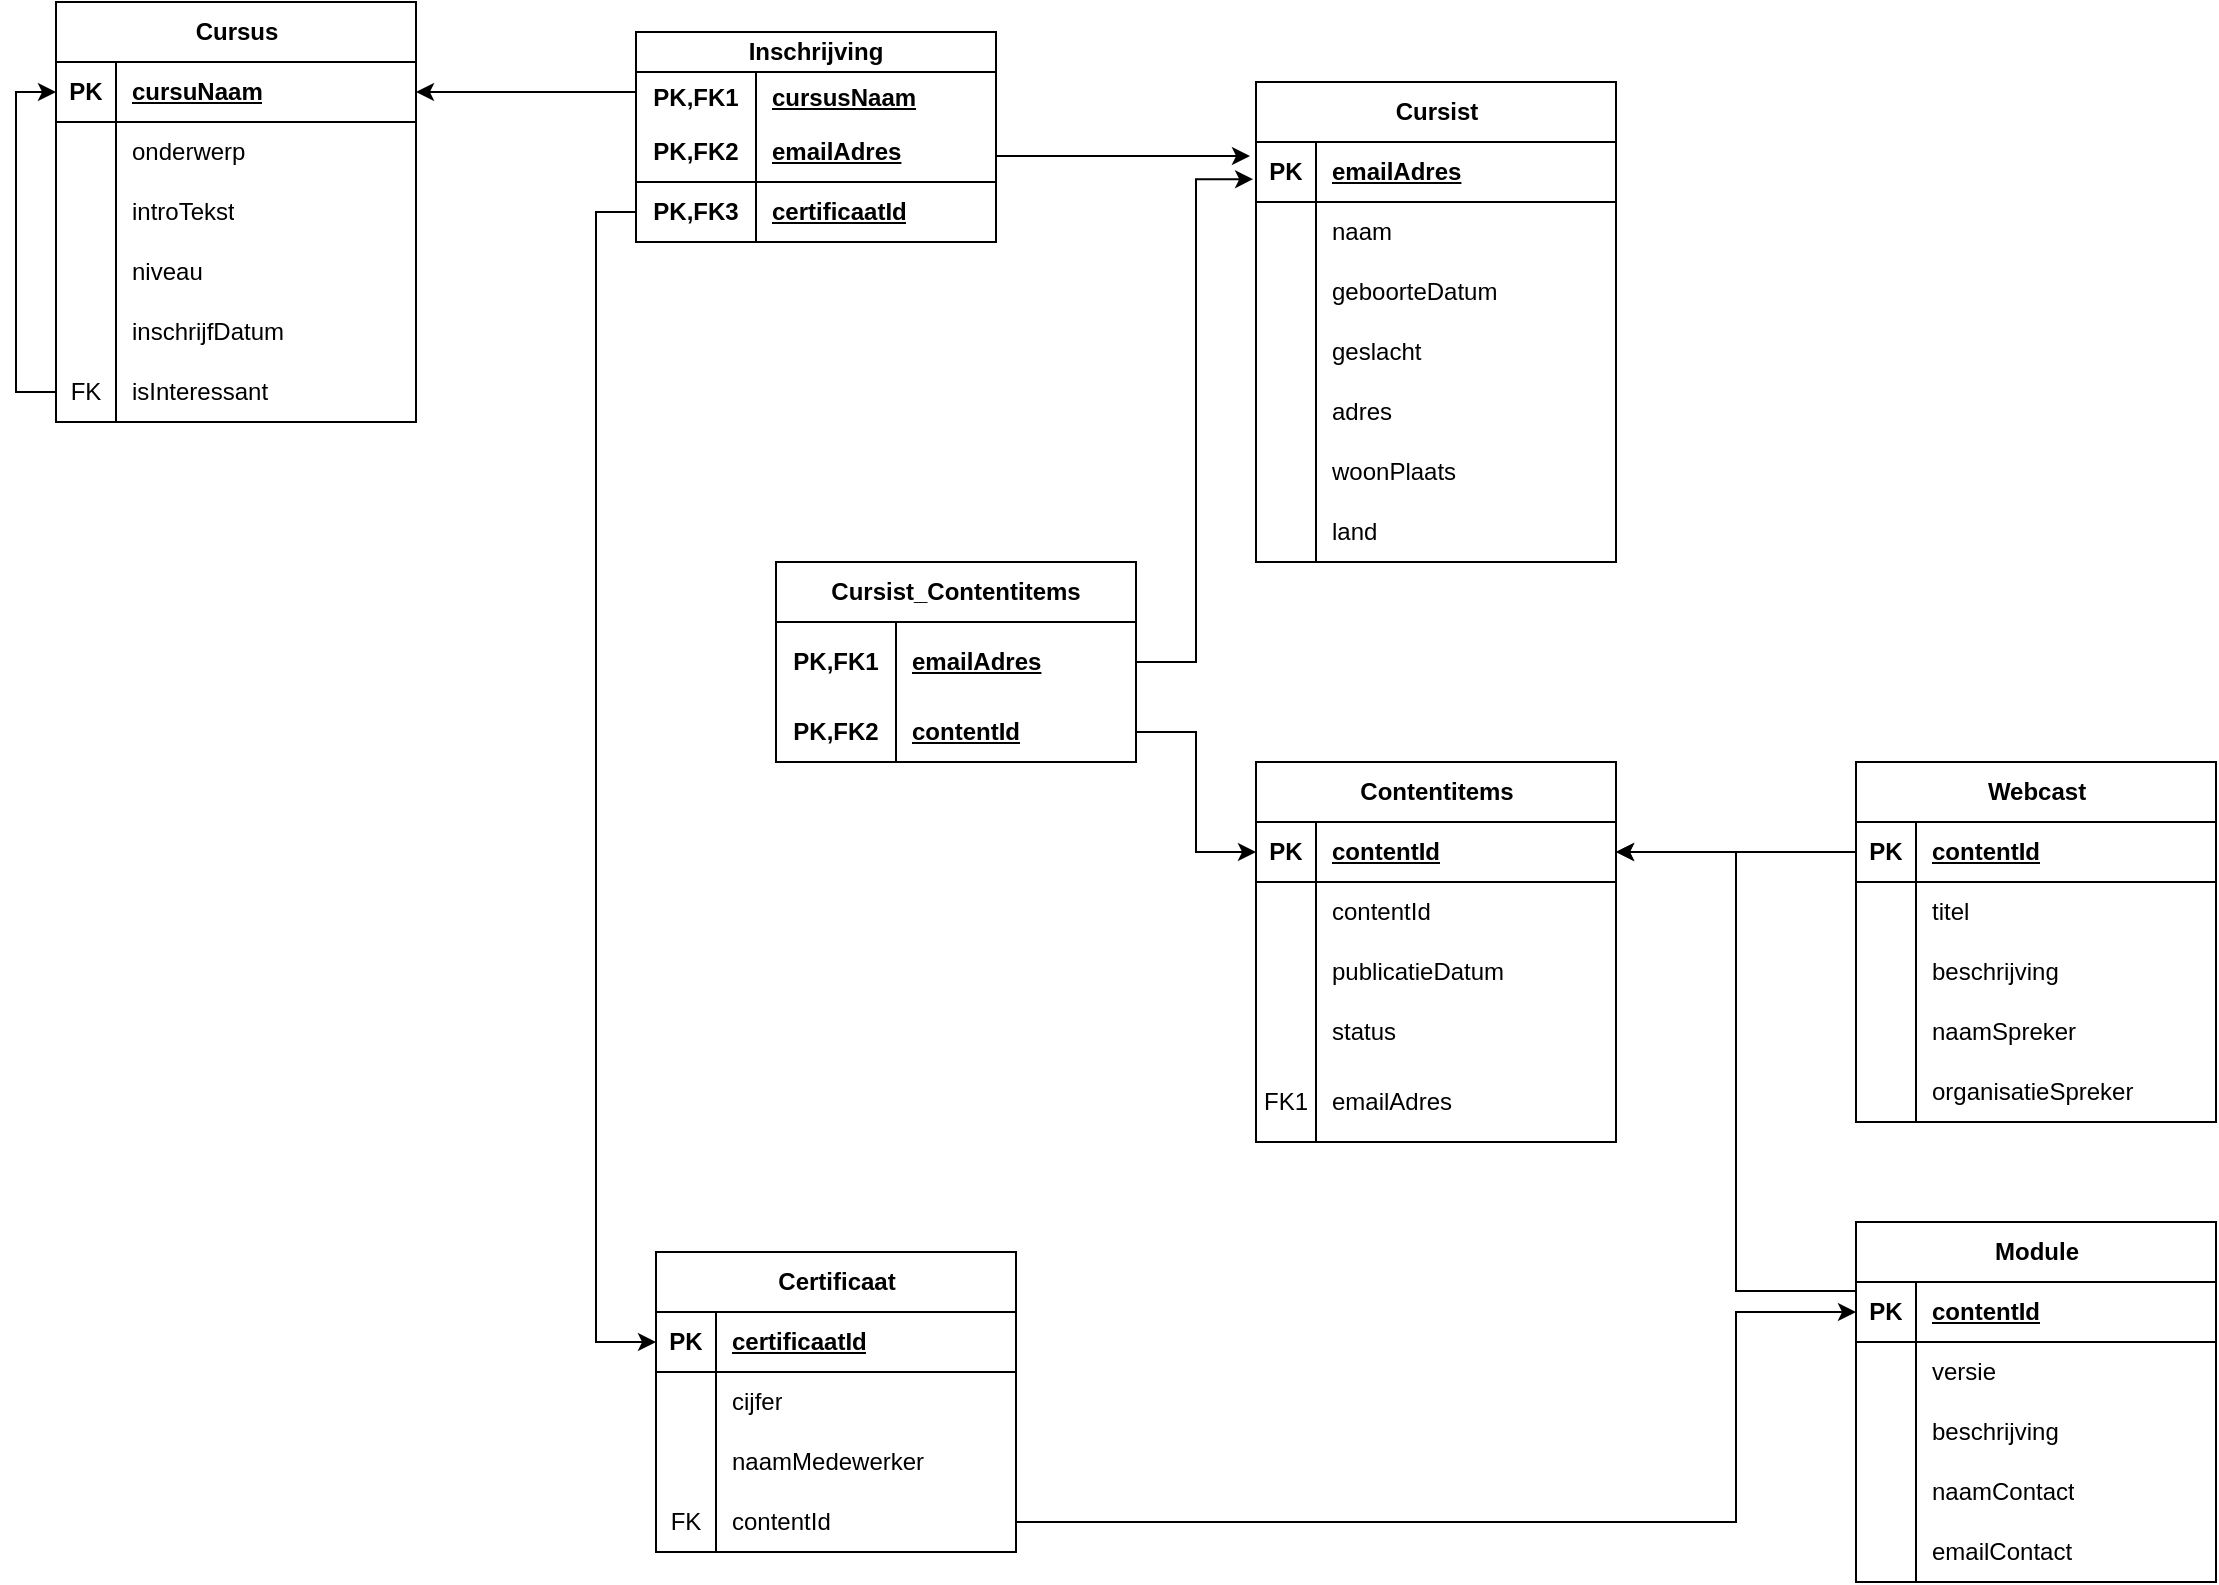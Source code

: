 <mxfile version="22.1.2" type="device">
  <diagram name="Page-1" id="WOoZanNX6ZfGpYJVLQ-Q">
    <mxGraphModel dx="3639" dy="955" grid="1" gridSize="10" guides="1" tooltips="1" connect="1" arrows="1" fold="1" page="1" pageScale="1" pageWidth="1654" pageHeight="1169" math="0" shadow="0">
      <root>
        <mxCell id="0" />
        <mxCell id="1" parent="0" />
        <mxCell id="c8lk9kQ_p0Pw9Jg2CYfV-1" value="Cursus" style="shape=table;startSize=30;container=1;collapsible=1;childLayout=tableLayout;fixedRows=1;rowLines=0;fontStyle=1;align=center;resizeLast=1;html=1;" parent="1" vertex="1">
          <mxGeometry x="-90" y="160" width="180" height="210" as="geometry" />
        </mxCell>
        <mxCell id="c8lk9kQ_p0Pw9Jg2CYfV-2" value="" style="shape=tableRow;horizontal=0;startSize=0;swimlaneHead=0;swimlaneBody=0;fillColor=none;collapsible=0;dropTarget=0;points=[[0,0.5],[1,0.5]];portConstraint=eastwest;top=0;left=0;right=0;bottom=1;" parent="c8lk9kQ_p0Pw9Jg2CYfV-1" vertex="1">
          <mxGeometry y="30" width="180" height="30" as="geometry" />
        </mxCell>
        <mxCell id="c8lk9kQ_p0Pw9Jg2CYfV-3" value="PK" style="shape=partialRectangle;connectable=0;fillColor=none;top=0;left=0;bottom=0;right=0;fontStyle=1;overflow=hidden;whiteSpace=wrap;html=1;" parent="c8lk9kQ_p0Pw9Jg2CYfV-2" vertex="1">
          <mxGeometry width="30" height="30" as="geometry">
            <mxRectangle width="30" height="30" as="alternateBounds" />
          </mxGeometry>
        </mxCell>
        <mxCell id="c8lk9kQ_p0Pw9Jg2CYfV-4" value="cursuNaam" style="shape=partialRectangle;connectable=0;fillColor=none;top=0;left=0;bottom=0;right=0;align=left;spacingLeft=6;fontStyle=5;overflow=hidden;whiteSpace=wrap;html=1;" parent="c8lk9kQ_p0Pw9Jg2CYfV-2" vertex="1">
          <mxGeometry x="30" width="150" height="30" as="geometry">
            <mxRectangle width="150" height="30" as="alternateBounds" />
          </mxGeometry>
        </mxCell>
        <mxCell id="c8lk9kQ_p0Pw9Jg2CYfV-5" value="" style="shape=tableRow;horizontal=0;startSize=0;swimlaneHead=0;swimlaneBody=0;fillColor=none;collapsible=0;dropTarget=0;points=[[0,0.5],[1,0.5]];portConstraint=eastwest;top=0;left=0;right=0;bottom=0;" parent="c8lk9kQ_p0Pw9Jg2CYfV-1" vertex="1">
          <mxGeometry y="60" width="180" height="30" as="geometry" />
        </mxCell>
        <mxCell id="c8lk9kQ_p0Pw9Jg2CYfV-6" value="" style="shape=partialRectangle;connectable=0;fillColor=none;top=0;left=0;bottom=0;right=0;editable=1;overflow=hidden;whiteSpace=wrap;html=1;" parent="c8lk9kQ_p0Pw9Jg2CYfV-5" vertex="1">
          <mxGeometry width="30" height="30" as="geometry">
            <mxRectangle width="30" height="30" as="alternateBounds" />
          </mxGeometry>
        </mxCell>
        <mxCell id="c8lk9kQ_p0Pw9Jg2CYfV-7" value="onderwerp" style="shape=partialRectangle;connectable=0;fillColor=none;top=0;left=0;bottom=0;right=0;align=left;spacingLeft=6;overflow=hidden;whiteSpace=wrap;html=1;" parent="c8lk9kQ_p0Pw9Jg2CYfV-5" vertex="1">
          <mxGeometry x="30" width="150" height="30" as="geometry">
            <mxRectangle width="150" height="30" as="alternateBounds" />
          </mxGeometry>
        </mxCell>
        <mxCell id="c8lk9kQ_p0Pw9Jg2CYfV-8" value="" style="shape=tableRow;horizontal=0;startSize=0;swimlaneHead=0;swimlaneBody=0;fillColor=none;collapsible=0;dropTarget=0;points=[[0,0.5],[1,0.5]];portConstraint=eastwest;top=0;left=0;right=0;bottom=0;" parent="c8lk9kQ_p0Pw9Jg2CYfV-1" vertex="1">
          <mxGeometry y="90" width="180" height="30" as="geometry" />
        </mxCell>
        <mxCell id="c8lk9kQ_p0Pw9Jg2CYfV-9" value="" style="shape=partialRectangle;connectable=0;fillColor=none;top=0;left=0;bottom=0;right=0;editable=1;overflow=hidden;whiteSpace=wrap;html=1;" parent="c8lk9kQ_p0Pw9Jg2CYfV-8" vertex="1">
          <mxGeometry width="30" height="30" as="geometry">
            <mxRectangle width="30" height="30" as="alternateBounds" />
          </mxGeometry>
        </mxCell>
        <mxCell id="c8lk9kQ_p0Pw9Jg2CYfV-10" value="introTekst" style="shape=partialRectangle;connectable=0;fillColor=none;top=0;left=0;bottom=0;right=0;align=left;spacingLeft=6;overflow=hidden;whiteSpace=wrap;html=1;" parent="c8lk9kQ_p0Pw9Jg2CYfV-8" vertex="1">
          <mxGeometry x="30" width="150" height="30" as="geometry">
            <mxRectangle width="150" height="30" as="alternateBounds" />
          </mxGeometry>
        </mxCell>
        <mxCell id="c8lk9kQ_p0Pw9Jg2CYfV-11" value="" style="shape=tableRow;horizontal=0;startSize=0;swimlaneHead=0;swimlaneBody=0;fillColor=none;collapsible=0;dropTarget=0;points=[[0,0.5],[1,0.5]];portConstraint=eastwest;top=0;left=0;right=0;bottom=0;" parent="c8lk9kQ_p0Pw9Jg2CYfV-1" vertex="1">
          <mxGeometry y="120" width="180" height="30" as="geometry" />
        </mxCell>
        <mxCell id="c8lk9kQ_p0Pw9Jg2CYfV-12" value="" style="shape=partialRectangle;connectable=0;fillColor=none;top=0;left=0;bottom=0;right=0;editable=1;overflow=hidden;whiteSpace=wrap;html=1;" parent="c8lk9kQ_p0Pw9Jg2CYfV-11" vertex="1">
          <mxGeometry width="30" height="30" as="geometry">
            <mxRectangle width="30" height="30" as="alternateBounds" />
          </mxGeometry>
        </mxCell>
        <mxCell id="c8lk9kQ_p0Pw9Jg2CYfV-13" value="niveau" style="shape=partialRectangle;connectable=0;fillColor=none;top=0;left=0;bottom=0;right=0;align=left;spacingLeft=6;overflow=hidden;whiteSpace=wrap;html=1;" parent="c8lk9kQ_p0Pw9Jg2CYfV-11" vertex="1">
          <mxGeometry x="30" width="150" height="30" as="geometry">
            <mxRectangle width="150" height="30" as="alternateBounds" />
          </mxGeometry>
        </mxCell>
        <mxCell id="c8lk9kQ_p0Pw9Jg2CYfV-54" value="" style="shape=tableRow;horizontal=0;startSize=0;swimlaneHead=0;swimlaneBody=0;fillColor=none;collapsible=0;dropTarget=0;points=[[0,0.5],[1,0.5]];portConstraint=eastwest;top=0;left=0;right=0;bottom=0;" parent="c8lk9kQ_p0Pw9Jg2CYfV-1" vertex="1">
          <mxGeometry y="150" width="180" height="30" as="geometry" />
        </mxCell>
        <mxCell id="c8lk9kQ_p0Pw9Jg2CYfV-55" value="" style="shape=partialRectangle;connectable=0;fillColor=none;top=0;left=0;bottom=0;right=0;editable=1;overflow=hidden;whiteSpace=wrap;html=1;" parent="c8lk9kQ_p0Pw9Jg2CYfV-54" vertex="1">
          <mxGeometry width="30" height="30" as="geometry">
            <mxRectangle width="30" height="30" as="alternateBounds" />
          </mxGeometry>
        </mxCell>
        <mxCell id="c8lk9kQ_p0Pw9Jg2CYfV-56" value="inschrijfDatum" style="shape=partialRectangle;connectable=0;fillColor=none;top=0;left=0;bottom=0;right=0;align=left;spacingLeft=6;overflow=hidden;whiteSpace=wrap;html=1;" parent="c8lk9kQ_p0Pw9Jg2CYfV-54" vertex="1">
          <mxGeometry x="30" width="150" height="30" as="geometry">
            <mxRectangle width="150" height="30" as="alternateBounds" />
          </mxGeometry>
        </mxCell>
        <mxCell id="c8lk9kQ_p0Pw9Jg2CYfV-153" value="" style="shape=tableRow;horizontal=0;startSize=0;swimlaneHead=0;swimlaneBody=0;fillColor=none;collapsible=0;dropTarget=0;points=[[0,0.5],[1,0.5]];portConstraint=eastwest;top=0;left=0;right=0;bottom=0;" parent="c8lk9kQ_p0Pw9Jg2CYfV-1" vertex="1">
          <mxGeometry y="180" width="180" height="30" as="geometry" />
        </mxCell>
        <mxCell id="c8lk9kQ_p0Pw9Jg2CYfV-154" value="FK" style="shape=partialRectangle;connectable=0;fillColor=none;top=0;left=0;bottom=0;right=0;editable=1;overflow=hidden;whiteSpace=wrap;html=1;" parent="c8lk9kQ_p0Pw9Jg2CYfV-153" vertex="1">
          <mxGeometry width="30" height="30" as="geometry">
            <mxRectangle width="30" height="30" as="alternateBounds" />
          </mxGeometry>
        </mxCell>
        <mxCell id="c8lk9kQ_p0Pw9Jg2CYfV-155" value="isInteressant" style="shape=partialRectangle;connectable=0;fillColor=none;top=0;left=0;bottom=0;right=0;align=left;spacingLeft=6;overflow=hidden;whiteSpace=wrap;html=1;" parent="c8lk9kQ_p0Pw9Jg2CYfV-153" vertex="1">
          <mxGeometry x="30" width="150" height="30" as="geometry">
            <mxRectangle width="150" height="30" as="alternateBounds" />
          </mxGeometry>
        </mxCell>
        <mxCell id="c8lk9kQ_p0Pw9Jg2CYfV-14" value="Cursist" style="shape=table;startSize=30;container=1;collapsible=1;childLayout=tableLayout;fixedRows=1;rowLines=0;fontStyle=1;align=center;resizeLast=1;html=1;" parent="1" vertex="1">
          <mxGeometry x="510" y="200" width="180" height="240" as="geometry" />
        </mxCell>
        <mxCell id="c8lk9kQ_p0Pw9Jg2CYfV-15" value="" style="shape=tableRow;horizontal=0;startSize=0;swimlaneHead=0;swimlaneBody=0;fillColor=none;collapsible=0;dropTarget=0;points=[[0,0.5],[1,0.5]];portConstraint=eastwest;top=0;left=0;right=0;bottom=1;" parent="c8lk9kQ_p0Pw9Jg2CYfV-14" vertex="1">
          <mxGeometry y="30" width="180" height="30" as="geometry" />
        </mxCell>
        <mxCell id="c8lk9kQ_p0Pw9Jg2CYfV-16" value="PK" style="shape=partialRectangle;connectable=0;fillColor=none;top=0;left=0;bottom=0;right=0;fontStyle=1;overflow=hidden;whiteSpace=wrap;html=1;" parent="c8lk9kQ_p0Pw9Jg2CYfV-15" vertex="1">
          <mxGeometry width="30" height="30" as="geometry">
            <mxRectangle width="30" height="30" as="alternateBounds" />
          </mxGeometry>
        </mxCell>
        <mxCell id="c8lk9kQ_p0Pw9Jg2CYfV-17" value="emailAdres" style="shape=partialRectangle;connectable=0;fillColor=none;top=0;left=0;bottom=0;right=0;align=left;spacingLeft=6;fontStyle=5;overflow=hidden;whiteSpace=wrap;html=1;" parent="c8lk9kQ_p0Pw9Jg2CYfV-15" vertex="1">
          <mxGeometry x="30" width="150" height="30" as="geometry">
            <mxRectangle width="150" height="30" as="alternateBounds" />
          </mxGeometry>
        </mxCell>
        <mxCell id="c8lk9kQ_p0Pw9Jg2CYfV-18" value="" style="shape=tableRow;horizontal=0;startSize=0;swimlaneHead=0;swimlaneBody=0;fillColor=none;collapsible=0;dropTarget=0;points=[[0,0.5],[1,0.5]];portConstraint=eastwest;top=0;left=0;right=0;bottom=0;" parent="c8lk9kQ_p0Pw9Jg2CYfV-14" vertex="1">
          <mxGeometry y="60" width="180" height="30" as="geometry" />
        </mxCell>
        <mxCell id="c8lk9kQ_p0Pw9Jg2CYfV-19" value="" style="shape=partialRectangle;connectable=0;fillColor=none;top=0;left=0;bottom=0;right=0;editable=1;overflow=hidden;whiteSpace=wrap;html=1;" parent="c8lk9kQ_p0Pw9Jg2CYfV-18" vertex="1">
          <mxGeometry width="30" height="30" as="geometry">
            <mxRectangle width="30" height="30" as="alternateBounds" />
          </mxGeometry>
        </mxCell>
        <mxCell id="c8lk9kQ_p0Pw9Jg2CYfV-20" value="naam" style="shape=partialRectangle;connectable=0;fillColor=none;top=0;left=0;bottom=0;right=0;align=left;spacingLeft=6;overflow=hidden;whiteSpace=wrap;html=1;" parent="c8lk9kQ_p0Pw9Jg2CYfV-18" vertex="1">
          <mxGeometry x="30" width="150" height="30" as="geometry">
            <mxRectangle width="150" height="30" as="alternateBounds" />
          </mxGeometry>
        </mxCell>
        <mxCell id="c8lk9kQ_p0Pw9Jg2CYfV-21" value="" style="shape=tableRow;horizontal=0;startSize=0;swimlaneHead=0;swimlaneBody=0;fillColor=none;collapsible=0;dropTarget=0;points=[[0,0.5],[1,0.5]];portConstraint=eastwest;top=0;left=0;right=0;bottom=0;" parent="c8lk9kQ_p0Pw9Jg2CYfV-14" vertex="1">
          <mxGeometry y="90" width="180" height="30" as="geometry" />
        </mxCell>
        <mxCell id="c8lk9kQ_p0Pw9Jg2CYfV-22" value="" style="shape=partialRectangle;connectable=0;fillColor=none;top=0;left=0;bottom=0;right=0;editable=1;overflow=hidden;whiteSpace=wrap;html=1;" parent="c8lk9kQ_p0Pw9Jg2CYfV-21" vertex="1">
          <mxGeometry width="30" height="30" as="geometry">
            <mxRectangle width="30" height="30" as="alternateBounds" />
          </mxGeometry>
        </mxCell>
        <mxCell id="c8lk9kQ_p0Pw9Jg2CYfV-23" value="geboorteDatum" style="shape=partialRectangle;connectable=0;fillColor=none;top=0;left=0;bottom=0;right=0;align=left;spacingLeft=6;overflow=hidden;whiteSpace=wrap;html=1;" parent="c8lk9kQ_p0Pw9Jg2CYfV-21" vertex="1">
          <mxGeometry x="30" width="150" height="30" as="geometry">
            <mxRectangle width="150" height="30" as="alternateBounds" />
          </mxGeometry>
        </mxCell>
        <mxCell id="c8lk9kQ_p0Pw9Jg2CYfV-24" value="" style="shape=tableRow;horizontal=0;startSize=0;swimlaneHead=0;swimlaneBody=0;fillColor=none;collapsible=0;dropTarget=0;points=[[0,0.5],[1,0.5]];portConstraint=eastwest;top=0;left=0;right=0;bottom=0;" parent="c8lk9kQ_p0Pw9Jg2CYfV-14" vertex="1">
          <mxGeometry y="120" width="180" height="30" as="geometry" />
        </mxCell>
        <mxCell id="c8lk9kQ_p0Pw9Jg2CYfV-25" value="" style="shape=partialRectangle;connectable=0;fillColor=none;top=0;left=0;bottom=0;right=0;editable=1;overflow=hidden;whiteSpace=wrap;html=1;" parent="c8lk9kQ_p0Pw9Jg2CYfV-24" vertex="1">
          <mxGeometry width="30" height="30" as="geometry">
            <mxRectangle width="30" height="30" as="alternateBounds" />
          </mxGeometry>
        </mxCell>
        <mxCell id="c8lk9kQ_p0Pw9Jg2CYfV-26" value="geslacht" style="shape=partialRectangle;connectable=0;fillColor=none;top=0;left=0;bottom=0;right=0;align=left;spacingLeft=6;overflow=hidden;whiteSpace=wrap;html=1;" parent="c8lk9kQ_p0Pw9Jg2CYfV-24" vertex="1">
          <mxGeometry x="30" width="150" height="30" as="geometry">
            <mxRectangle width="150" height="30" as="alternateBounds" />
          </mxGeometry>
        </mxCell>
        <mxCell id="c8lk9kQ_p0Pw9Jg2CYfV-45" value="" style="shape=tableRow;horizontal=0;startSize=0;swimlaneHead=0;swimlaneBody=0;fillColor=none;collapsible=0;dropTarget=0;points=[[0,0.5],[1,0.5]];portConstraint=eastwest;top=0;left=0;right=0;bottom=0;" parent="c8lk9kQ_p0Pw9Jg2CYfV-14" vertex="1">
          <mxGeometry y="150" width="180" height="30" as="geometry" />
        </mxCell>
        <mxCell id="c8lk9kQ_p0Pw9Jg2CYfV-46" value="" style="shape=partialRectangle;connectable=0;fillColor=none;top=0;left=0;bottom=0;right=0;editable=1;overflow=hidden;whiteSpace=wrap;html=1;" parent="c8lk9kQ_p0Pw9Jg2CYfV-45" vertex="1">
          <mxGeometry width="30" height="30" as="geometry">
            <mxRectangle width="30" height="30" as="alternateBounds" />
          </mxGeometry>
        </mxCell>
        <mxCell id="c8lk9kQ_p0Pw9Jg2CYfV-47" value="adres" style="shape=partialRectangle;connectable=0;fillColor=none;top=0;left=0;bottom=0;right=0;align=left;spacingLeft=6;overflow=hidden;whiteSpace=wrap;html=1;" parent="c8lk9kQ_p0Pw9Jg2CYfV-45" vertex="1">
          <mxGeometry x="30" width="150" height="30" as="geometry">
            <mxRectangle width="150" height="30" as="alternateBounds" />
          </mxGeometry>
        </mxCell>
        <mxCell id="c8lk9kQ_p0Pw9Jg2CYfV-48" value="" style="shape=tableRow;horizontal=0;startSize=0;swimlaneHead=0;swimlaneBody=0;fillColor=none;collapsible=0;dropTarget=0;points=[[0,0.5],[1,0.5]];portConstraint=eastwest;top=0;left=0;right=0;bottom=0;" parent="c8lk9kQ_p0Pw9Jg2CYfV-14" vertex="1">
          <mxGeometry y="180" width="180" height="30" as="geometry" />
        </mxCell>
        <mxCell id="c8lk9kQ_p0Pw9Jg2CYfV-49" value="" style="shape=partialRectangle;connectable=0;fillColor=none;top=0;left=0;bottom=0;right=0;editable=1;overflow=hidden;whiteSpace=wrap;html=1;" parent="c8lk9kQ_p0Pw9Jg2CYfV-48" vertex="1">
          <mxGeometry width="30" height="30" as="geometry">
            <mxRectangle width="30" height="30" as="alternateBounds" />
          </mxGeometry>
        </mxCell>
        <mxCell id="c8lk9kQ_p0Pw9Jg2CYfV-50" value="woonPlaats" style="shape=partialRectangle;connectable=0;fillColor=none;top=0;left=0;bottom=0;right=0;align=left;spacingLeft=6;overflow=hidden;whiteSpace=wrap;html=1;" parent="c8lk9kQ_p0Pw9Jg2CYfV-48" vertex="1">
          <mxGeometry x="30" width="150" height="30" as="geometry">
            <mxRectangle width="150" height="30" as="alternateBounds" />
          </mxGeometry>
        </mxCell>
        <mxCell id="c8lk9kQ_p0Pw9Jg2CYfV-51" value="" style="shape=tableRow;horizontal=0;startSize=0;swimlaneHead=0;swimlaneBody=0;fillColor=none;collapsible=0;dropTarget=0;points=[[0,0.5],[1,0.5]];portConstraint=eastwest;top=0;left=0;right=0;bottom=0;" parent="c8lk9kQ_p0Pw9Jg2CYfV-14" vertex="1">
          <mxGeometry y="210" width="180" height="30" as="geometry" />
        </mxCell>
        <mxCell id="c8lk9kQ_p0Pw9Jg2CYfV-52" value="" style="shape=partialRectangle;connectable=0;fillColor=none;top=0;left=0;bottom=0;right=0;editable=1;overflow=hidden;whiteSpace=wrap;html=1;" parent="c8lk9kQ_p0Pw9Jg2CYfV-51" vertex="1">
          <mxGeometry width="30" height="30" as="geometry">
            <mxRectangle width="30" height="30" as="alternateBounds" />
          </mxGeometry>
        </mxCell>
        <mxCell id="c8lk9kQ_p0Pw9Jg2CYfV-53" value="land" style="shape=partialRectangle;connectable=0;fillColor=none;top=0;left=0;bottom=0;right=0;align=left;spacingLeft=6;overflow=hidden;whiteSpace=wrap;html=1;" parent="c8lk9kQ_p0Pw9Jg2CYfV-51" vertex="1">
          <mxGeometry x="30" width="150" height="30" as="geometry">
            <mxRectangle width="150" height="30" as="alternateBounds" />
          </mxGeometry>
        </mxCell>
        <mxCell id="c8lk9kQ_p0Pw9Jg2CYfV-27" value="Contentitems" style="shape=table;startSize=30;container=1;collapsible=1;childLayout=tableLayout;fixedRows=1;rowLines=0;fontStyle=1;align=center;resizeLast=1;html=1;" parent="1" vertex="1">
          <mxGeometry x="510" y="540" width="180" height="190" as="geometry" />
        </mxCell>
        <mxCell id="c8lk9kQ_p0Pw9Jg2CYfV-28" value="" style="shape=tableRow;horizontal=0;startSize=0;swimlaneHead=0;swimlaneBody=0;fillColor=none;collapsible=0;dropTarget=0;points=[[0,0.5],[1,0.5]];portConstraint=eastwest;top=0;left=0;right=0;bottom=1;" parent="c8lk9kQ_p0Pw9Jg2CYfV-27" vertex="1">
          <mxGeometry y="30" width="180" height="30" as="geometry" />
        </mxCell>
        <mxCell id="c8lk9kQ_p0Pw9Jg2CYfV-29" value="PK" style="shape=partialRectangle;connectable=0;fillColor=none;top=0;left=0;bottom=0;right=0;fontStyle=1;overflow=hidden;whiteSpace=wrap;html=1;" parent="c8lk9kQ_p0Pw9Jg2CYfV-28" vertex="1">
          <mxGeometry width="30" height="30" as="geometry">
            <mxRectangle width="30" height="30" as="alternateBounds" />
          </mxGeometry>
        </mxCell>
        <mxCell id="c8lk9kQ_p0Pw9Jg2CYfV-30" value="contentId" style="shape=partialRectangle;connectable=0;fillColor=none;top=0;left=0;bottom=0;right=0;align=left;spacingLeft=6;fontStyle=5;overflow=hidden;whiteSpace=wrap;html=1;" parent="c8lk9kQ_p0Pw9Jg2CYfV-28" vertex="1">
          <mxGeometry x="30" width="150" height="30" as="geometry">
            <mxRectangle width="150" height="30" as="alternateBounds" />
          </mxGeometry>
        </mxCell>
        <mxCell id="c8lk9kQ_p0Pw9Jg2CYfV-31" value="" style="shape=tableRow;horizontal=0;startSize=0;swimlaneHead=0;swimlaneBody=0;fillColor=none;collapsible=0;dropTarget=0;points=[[0,0.5],[1,0.5]];portConstraint=eastwest;top=0;left=0;right=0;bottom=0;" parent="c8lk9kQ_p0Pw9Jg2CYfV-27" vertex="1">
          <mxGeometry y="60" width="180" height="30" as="geometry" />
        </mxCell>
        <mxCell id="c8lk9kQ_p0Pw9Jg2CYfV-32" value="" style="shape=partialRectangle;connectable=0;fillColor=none;top=0;left=0;bottom=0;right=0;editable=1;overflow=hidden;whiteSpace=wrap;html=1;" parent="c8lk9kQ_p0Pw9Jg2CYfV-31" vertex="1">
          <mxGeometry width="30" height="30" as="geometry">
            <mxRectangle width="30" height="30" as="alternateBounds" />
          </mxGeometry>
        </mxCell>
        <mxCell id="c8lk9kQ_p0Pw9Jg2CYfV-33" value="contentId" style="shape=partialRectangle;connectable=0;fillColor=none;top=0;left=0;bottom=0;right=0;align=left;spacingLeft=6;overflow=hidden;whiteSpace=wrap;html=1;" parent="c8lk9kQ_p0Pw9Jg2CYfV-31" vertex="1">
          <mxGeometry x="30" width="150" height="30" as="geometry">
            <mxRectangle width="150" height="30" as="alternateBounds" />
          </mxGeometry>
        </mxCell>
        <mxCell id="c8lk9kQ_p0Pw9Jg2CYfV-34" value="" style="shape=tableRow;horizontal=0;startSize=0;swimlaneHead=0;swimlaneBody=0;fillColor=none;collapsible=0;dropTarget=0;points=[[0,0.5],[1,0.5]];portConstraint=eastwest;top=0;left=0;right=0;bottom=0;" parent="c8lk9kQ_p0Pw9Jg2CYfV-27" vertex="1">
          <mxGeometry y="90" width="180" height="30" as="geometry" />
        </mxCell>
        <mxCell id="c8lk9kQ_p0Pw9Jg2CYfV-35" value="" style="shape=partialRectangle;connectable=0;fillColor=none;top=0;left=0;bottom=0;right=0;editable=1;overflow=hidden;whiteSpace=wrap;html=1;" parent="c8lk9kQ_p0Pw9Jg2CYfV-34" vertex="1">
          <mxGeometry width="30" height="30" as="geometry">
            <mxRectangle width="30" height="30" as="alternateBounds" />
          </mxGeometry>
        </mxCell>
        <mxCell id="c8lk9kQ_p0Pw9Jg2CYfV-36" value="publicatieDatum&lt;br&gt;" style="shape=partialRectangle;connectable=0;fillColor=none;top=0;left=0;bottom=0;right=0;align=left;spacingLeft=6;overflow=hidden;whiteSpace=wrap;html=1;" parent="c8lk9kQ_p0Pw9Jg2CYfV-34" vertex="1">
          <mxGeometry x="30" width="150" height="30" as="geometry">
            <mxRectangle width="150" height="30" as="alternateBounds" />
          </mxGeometry>
        </mxCell>
        <mxCell id="c8lk9kQ_p0Pw9Jg2CYfV-37" value="" style="shape=tableRow;horizontal=0;startSize=0;swimlaneHead=0;swimlaneBody=0;fillColor=none;collapsible=0;dropTarget=0;points=[[0,0.5],[1,0.5]];portConstraint=eastwest;top=0;left=0;right=0;bottom=0;" parent="c8lk9kQ_p0Pw9Jg2CYfV-27" vertex="1">
          <mxGeometry y="120" width="180" height="30" as="geometry" />
        </mxCell>
        <mxCell id="c8lk9kQ_p0Pw9Jg2CYfV-38" value="" style="shape=partialRectangle;connectable=0;fillColor=none;top=0;left=0;bottom=0;right=0;editable=1;overflow=hidden;whiteSpace=wrap;html=1;" parent="c8lk9kQ_p0Pw9Jg2CYfV-37" vertex="1">
          <mxGeometry width="30" height="30" as="geometry">
            <mxRectangle width="30" height="30" as="alternateBounds" />
          </mxGeometry>
        </mxCell>
        <mxCell id="c8lk9kQ_p0Pw9Jg2CYfV-39" value="status" style="shape=partialRectangle;connectable=0;fillColor=none;top=0;left=0;bottom=0;right=0;align=left;spacingLeft=6;overflow=hidden;whiteSpace=wrap;html=1;" parent="c8lk9kQ_p0Pw9Jg2CYfV-37" vertex="1">
          <mxGeometry x="30" width="150" height="30" as="geometry">
            <mxRectangle width="150" height="30" as="alternateBounds" />
          </mxGeometry>
        </mxCell>
        <mxCell id="c8lk9kQ_p0Pw9Jg2CYfV-41" value="" style="shape=tableRow;horizontal=0;startSize=0;swimlaneHead=0;swimlaneBody=0;fillColor=none;collapsible=0;dropTarget=0;points=[[0,0.5],[1,0.5]];portConstraint=eastwest;top=0;left=0;right=0;bottom=0;" parent="c8lk9kQ_p0Pw9Jg2CYfV-27" vertex="1">
          <mxGeometry y="150" width="180" height="40" as="geometry" />
        </mxCell>
        <mxCell id="c8lk9kQ_p0Pw9Jg2CYfV-42" value="FK1" style="shape=partialRectangle;connectable=0;fillColor=none;top=0;left=0;bottom=0;right=0;editable=1;overflow=hidden;whiteSpace=wrap;html=1;" parent="c8lk9kQ_p0Pw9Jg2CYfV-41" vertex="1">
          <mxGeometry width="30" height="40" as="geometry">
            <mxRectangle width="30" height="40" as="alternateBounds" />
          </mxGeometry>
        </mxCell>
        <mxCell id="c8lk9kQ_p0Pw9Jg2CYfV-43" value="emailAdres" style="shape=partialRectangle;connectable=0;fillColor=none;top=0;left=0;bottom=0;right=0;align=left;spacingLeft=6;overflow=hidden;whiteSpace=wrap;html=1;" parent="c8lk9kQ_p0Pw9Jg2CYfV-41" vertex="1">
          <mxGeometry x="30" width="150" height="40" as="geometry">
            <mxRectangle width="150" height="40" as="alternateBounds" />
          </mxGeometry>
        </mxCell>
        <mxCell id="c8lk9kQ_p0Pw9Jg2CYfV-89" style="edgeStyle=orthogonalEdgeStyle;rounded=0;orthogonalLoop=1;jettySize=auto;html=1;entryX=1;entryY=0.5;entryDx=0;entryDy=0;exitX=0;exitY=0.5;exitDx=0;exitDy=0;" parent="1" source="c8lk9kQ_p0Pw9Jg2CYfV-76" target="c8lk9kQ_p0Pw9Jg2CYfV-2" edge="1">
          <mxGeometry relative="1" as="geometry">
            <Array as="points">
              <mxPoint x="200" y="205" />
            </Array>
          </mxGeometry>
        </mxCell>
        <mxCell id="c8lk9kQ_p0Pw9Jg2CYfV-156" style="edgeStyle=orthogonalEdgeStyle;rounded=0;orthogonalLoop=1;jettySize=auto;html=1;entryX=0;entryY=0.5;entryDx=0;entryDy=0;" parent="1" source="c8lk9kQ_p0Pw9Jg2CYfV-153" target="c8lk9kQ_p0Pw9Jg2CYfV-2" edge="1">
          <mxGeometry relative="1" as="geometry" />
        </mxCell>
        <mxCell id="c8lk9kQ_p0Pw9Jg2CYfV-75" value="Inschrijving" style="shape=table;startSize=20;container=1;collapsible=1;childLayout=tableLayout;fixedRows=1;rowLines=0;fontStyle=1;align=center;resizeLast=1;html=1;whiteSpace=wrap;" parent="1" vertex="1">
          <mxGeometry x="200" y="175" width="180" height="105" as="geometry" />
        </mxCell>
        <mxCell id="c8lk9kQ_p0Pw9Jg2CYfV-76" value="" style="shape=tableRow;horizontal=0;startSize=0;swimlaneHead=0;swimlaneBody=0;fillColor=none;collapsible=0;dropTarget=0;points=[[0,0.5],[1,0.5]];portConstraint=eastwest;top=0;left=0;right=0;bottom=0;html=1;" parent="c8lk9kQ_p0Pw9Jg2CYfV-75" vertex="1">
          <mxGeometry y="20" width="180" height="25" as="geometry" />
        </mxCell>
        <mxCell id="c8lk9kQ_p0Pw9Jg2CYfV-77" value="PK,FK1" style="shape=partialRectangle;connectable=0;fillColor=none;top=0;left=0;bottom=0;right=0;fontStyle=1;overflow=hidden;html=1;whiteSpace=wrap;" parent="c8lk9kQ_p0Pw9Jg2CYfV-76" vertex="1">
          <mxGeometry width="60" height="25" as="geometry">
            <mxRectangle width="60" height="25" as="alternateBounds" />
          </mxGeometry>
        </mxCell>
        <mxCell id="c8lk9kQ_p0Pw9Jg2CYfV-78" value="cursusNaam" style="shape=partialRectangle;connectable=0;fillColor=none;top=0;left=0;bottom=0;right=0;align=left;spacingLeft=6;fontStyle=5;overflow=hidden;html=1;whiteSpace=wrap;" parent="c8lk9kQ_p0Pw9Jg2CYfV-76" vertex="1">
          <mxGeometry x="60" width="120" height="25" as="geometry">
            <mxRectangle width="120" height="25" as="alternateBounds" />
          </mxGeometry>
        </mxCell>
        <mxCell id="c8lk9kQ_p0Pw9Jg2CYfV-79" value="" style="shape=tableRow;horizontal=0;startSize=0;swimlaneHead=0;swimlaneBody=0;fillColor=none;collapsible=0;dropTarget=0;points=[[0,0.5],[1,0.5]];portConstraint=eastwest;top=0;left=0;right=0;bottom=1;html=1;" parent="c8lk9kQ_p0Pw9Jg2CYfV-75" vertex="1">
          <mxGeometry y="45" width="180" height="30" as="geometry" />
        </mxCell>
        <mxCell id="c8lk9kQ_p0Pw9Jg2CYfV-80" value="PK,FK2" style="shape=partialRectangle;connectable=0;fillColor=none;top=0;left=0;bottom=0;right=0;fontStyle=1;overflow=hidden;html=1;whiteSpace=wrap;" parent="c8lk9kQ_p0Pw9Jg2CYfV-79" vertex="1">
          <mxGeometry width="60" height="30" as="geometry">
            <mxRectangle width="60" height="30" as="alternateBounds" />
          </mxGeometry>
        </mxCell>
        <mxCell id="c8lk9kQ_p0Pw9Jg2CYfV-81" value="emailAdres" style="shape=partialRectangle;connectable=0;fillColor=none;top=0;left=0;bottom=0;right=0;align=left;spacingLeft=6;fontStyle=5;overflow=hidden;html=1;whiteSpace=wrap;" parent="c8lk9kQ_p0Pw9Jg2CYfV-79" vertex="1">
          <mxGeometry x="60" width="120" height="30" as="geometry">
            <mxRectangle width="120" height="30" as="alternateBounds" />
          </mxGeometry>
        </mxCell>
        <mxCell id="c8lk9kQ_p0Pw9Jg2CYfV-130" value="" style="shape=tableRow;horizontal=0;startSize=0;swimlaneHead=0;swimlaneBody=0;fillColor=none;collapsible=0;dropTarget=0;points=[[0,0.5],[1,0.5]];portConstraint=eastwest;top=0;left=0;right=0;bottom=1;html=1;" parent="c8lk9kQ_p0Pw9Jg2CYfV-75" vertex="1">
          <mxGeometry y="75" width="180" height="30" as="geometry" />
        </mxCell>
        <mxCell id="c8lk9kQ_p0Pw9Jg2CYfV-131" value="PK,FK3" style="shape=partialRectangle;connectable=0;fillColor=none;top=0;left=0;bottom=0;right=0;fontStyle=1;overflow=hidden;html=1;whiteSpace=wrap;" parent="c8lk9kQ_p0Pw9Jg2CYfV-130" vertex="1">
          <mxGeometry width="60" height="30" as="geometry">
            <mxRectangle width="60" height="30" as="alternateBounds" />
          </mxGeometry>
        </mxCell>
        <mxCell id="c8lk9kQ_p0Pw9Jg2CYfV-132" value="certificaatId" style="shape=partialRectangle;connectable=0;fillColor=none;top=0;left=0;bottom=0;right=0;align=left;spacingLeft=6;fontStyle=5;overflow=hidden;html=1;whiteSpace=wrap;" parent="c8lk9kQ_p0Pw9Jg2CYfV-130" vertex="1">
          <mxGeometry x="60" width="120" height="30" as="geometry">
            <mxRectangle width="120" height="30" as="alternateBounds" />
          </mxGeometry>
        </mxCell>
        <mxCell id="c8lk9kQ_p0Pw9Jg2CYfV-90" value="Webcast" style="shape=table;startSize=30;container=1;collapsible=1;childLayout=tableLayout;fixedRows=1;rowLines=0;fontStyle=1;align=center;resizeLast=1;html=1;" parent="1" vertex="1">
          <mxGeometry x="810" y="540" width="180" height="180" as="geometry" />
        </mxCell>
        <mxCell id="c8lk9kQ_p0Pw9Jg2CYfV-91" value="" style="shape=tableRow;horizontal=0;startSize=0;swimlaneHead=0;swimlaneBody=0;fillColor=none;collapsible=0;dropTarget=0;points=[[0,0.5],[1,0.5]];portConstraint=eastwest;top=0;left=0;right=0;bottom=1;" parent="c8lk9kQ_p0Pw9Jg2CYfV-90" vertex="1">
          <mxGeometry y="30" width="180" height="30" as="geometry" />
        </mxCell>
        <mxCell id="c8lk9kQ_p0Pw9Jg2CYfV-92" value="PK" style="shape=partialRectangle;connectable=0;fillColor=none;top=0;left=0;bottom=0;right=0;fontStyle=1;overflow=hidden;whiteSpace=wrap;html=1;" parent="c8lk9kQ_p0Pw9Jg2CYfV-91" vertex="1">
          <mxGeometry width="30" height="30" as="geometry">
            <mxRectangle width="30" height="30" as="alternateBounds" />
          </mxGeometry>
        </mxCell>
        <mxCell id="c8lk9kQ_p0Pw9Jg2CYfV-93" value="contentId" style="shape=partialRectangle;connectable=0;fillColor=none;top=0;left=0;bottom=0;right=0;align=left;spacingLeft=6;fontStyle=5;overflow=hidden;whiteSpace=wrap;html=1;" parent="c8lk9kQ_p0Pw9Jg2CYfV-91" vertex="1">
          <mxGeometry x="30" width="150" height="30" as="geometry">
            <mxRectangle width="150" height="30" as="alternateBounds" />
          </mxGeometry>
        </mxCell>
        <mxCell id="c8lk9kQ_p0Pw9Jg2CYfV-94" value="" style="shape=tableRow;horizontal=0;startSize=0;swimlaneHead=0;swimlaneBody=0;fillColor=none;collapsible=0;dropTarget=0;points=[[0,0.5],[1,0.5]];portConstraint=eastwest;top=0;left=0;right=0;bottom=0;" parent="c8lk9kQ_p0Pw9Jg2CYfV-90" vertex="1">
          <mxGeometry y="60" width="180" height="30" as="geometry" />
        </mxCell>
        <mxCell id="c8lk9kQ_p0Pw9Jg2CYfV-95" value="" style="shape=partialRectangle;connectable=0;fillColor=none;top=0;left=0;bottom=0;right=0;editable=1;overflow=hidden;whiteSpace=wrap;html=1;" parent="c8lk9kQ_p0Pw9Jg2CYfV-94" vertex="1">
          <mxGeometry width="30" height="30" as="geometry">
            <mxRectangle width="30" height="30" as="alternateBounds" />
          </mxGeometry>
        </mxCell>
        <mxCell id="c8lk9kQ_p0Pw9Jg2CYfV-96" value="titel" style="shape=partialRectangle;connectable=0;fillColor=none;top=0;left=0;bottom=0;right=0;align=left;spacingLeft=6;overflow=hidden;whiteSpace=wrap;html=1;" parent="c8lk9kQ_p0Pw9Jg2CYfV-94" vertex="1">
          <mxGeometry x="30" width="150" height="30" as="geometry">
            <mxRectangle width="150" height="30" as="alternateBounds" />
          </mxGeometry>
        </mxCell>
        <mxCell id="c8lk9kQ_p0Pw9Jg2CYfV-97" value="" style="shape=tableRow;horizontal=0;startSize=0;swimlaneHead=0;swimlaneBody=0;fillColor=none;collapsible=0;dropTarget=0;points=[[0,0.5],[1,0.5]];portConstraint=eastwest;top=0;left=0;right=0;bottom=0;" parent="c8lk9kQ_p0Pw9Jg2CYfV-90" vertex="1">
          <mxGeometry y="90" width="180" height="30" as="geometry" />
        </mxCell>
        <mxCell id="c8lk9kQ_p0Pw9Jg2CYfV-98" value="" style="shape=partialRectangle;connectable=0;fillColor=none;top=0;left=0;bottom=0;right=0;editable=1;overflow=hidden;whiteSpace=wrap;html=1;" parent="c8lk9kQ_p0Pw9Jg2CYfV-97" vertex="1">
          <mxGeometry width="30" height="30" as="geometry">
            <mxRectangle width="30" height="30" as="alternateBounds" />
          </mxGeometry>
        </mxCell>
        <mxCell id="c8lk9kQ_p0Pw9Jg2CYfV-99" value="beschrijving" style="shape=partialRectangle;connectable=0;fillColor=none;top=0;left=0;bottom=0;right=0;align=left;spacingLeft=6;overflow=hidden;whiteSpace=wrap;html=1;" parent="c8lk9kQ_p0Pw9Jg2CYfV-97" vertex="1">
          <mxGeometry x="30" width="150" height="30" as="geometry">
            <mxRectangle width="150" height="30" as="alternateBounds" />
          </mxGeometry>
        </mxCell>
        <mxCell id="c8lk9kQ_p0Pw9Jg2CYfV-100" value="" style="shape=tableRow;horizontal=0;startSize=0;swimlaneHead=0;swimlaneBody=0;fillColor=none;collapsible=0;dropTarget=0;points=[[0,0.5],[1,0.5]];portConstraint=eastwest;top=0;left=0;right=0;bottom=0;" parent="c8lk9kQ_p0Pw9Jg2CYfV-90" vertex="1">
          <mxGeometry y="120" width="180" height="30" as="geometry" />
        </mxCell>
        <mxCell id="c8lk9kQ_p0Pw9Jg2CYfV-101" value="" style="shape=partialRectangle;connectable=0;fillColor=none;top=0;left=0;bottom=0;right=0;editable=1;overflow=hidden;whiteSpace=wrap;html=1;" parent="c8lk9kQ_p0Pw9Jg2CYfV-100" vertex="1">
          <mxGeometry width="30" height="30" as="geometry">
            <mxRectangle width="30" height="30" as="alternateBounds" />
          </mxGeometry>
        </mxCell>
        <mxCell id="c8lk9kQ_p0Pw9Jg2CYfV-102" value="naamSpreker" style="shape=partialRectangle;connectable=0;fillColor=none;top=0;left=0;bottom=0;right=0;align=left;spacingLeft=6;overflow=hidden;whiteSpace=wrap;html=1;" parent="c8lk9kQ_p0Pw9Jg2CYfV-100" vertex="1">
          <mxGeometry x="30" width="150" height="30" as="geometry">
            <mxRectangle width="150" height="30" as="alternateBounds" />
          </mxGeometry>
        </mxCell>
        <mxCell id="c8lk9kQ_p0Pw9Jg2CYfV-127" value="" style="shape=tableRow;horizontal=0;startSize=0;swimlaneHead=0;swimlaneBody=0;fillColor=none;collapsible=0;dropTarget=0;points=[[0,0.5],[1,0.5]];portConstraint=eastwest;top=0;left=0;right=0;bottom=0;" parent="c8lk9kQ_p0Pw9Jg2CYfV-90" vertex="1">
          <mxGeometry y="150" width="180" height="30" as="geometry" />
        </mxCell>
        <mxCell id="c8lk9kQ_p0Pw9Jg2CYfV-128" value="" style="shape=partialRectangle;connectable=0;fillColor=none;top=0;left=0;bottom=0;right=0;editable=1;overflow=hidden;whiteSpace=wrap;html=1;" parent="c8lk9kQ_p0Pw9Jg2CYfV-127" vertex="1">
          <mxGeometry width="30" height="30" as="geometry">
            <mxRectangle width="30" height="30" as="alternateBounds" />
          </mxGeometry>
        </mxCell>
        <mxCell id="c8lk9kQ_p0Pw9Jg2CYfV-129" value="organisatieSpreker" style="shape=partialRectangle;connectable=0;fillColor=none;top=0;left=0;bottom=0;right=0;align=left;spacingLeft=6;overflow=hidden;whiteSpace=wrap;html=1;" parent="c8lk9kQ_p0Pw9Jg2CYfV-127" vertex="1">
          <mxGeometry x="30" width="150" height="30" as="geometry">
            <mxRectangle width="150" height="30" as="alternateBounds" />
          </mxGeometry>
        </mxCell>
        <mxCell id="c8lk9kQ_p0Pw9Jg2CYfV-103" value="Module" style="shape=table;startSize=30;container=1;collapsible=1;childLayout=tableLayout;fixedRows=1;rowLines=0;fontStyle=1;align=center;resizeLast=1;html=1;" parent="1" vertex="1">
          <mxGeometry x="810" y="770" width="180" height="180" as="geometry" />
        </mxCell>
        <mxCell id="c8lk9kQ_p0Pw9Jg2CYfV-104" value="" style="shape=tableRow;horizontal=0;startSize=0;swimlaneHead=0;swimlaneBody=0;fillColor=none;collapsible=0;dropTarget=0;points=[[0,0.5],[1,0.5]];portConstraint=eastwest;top=0;left=0;right=0;bottom=1;" parent="c8lk9kQ_p0Pw9Jg2CYfV-103" vertex="1">
          <mxGeometry y="30" width="180" height="30" as="geometry" />
        </mxCell>
        <mxCell id="c8lk9kQ_p0Pw9Jg2CYfV-105" value="PK" style="shape=partialRectangle;connectable=0;fillColor=none;top=0;left=0;bottom=0;right=0;fontStyle=1;overflow=hidden;whiteSpace=wrap;html=1;" parent="c8lk9kQ_p0Pw9Jg2CYfV-104" vertex="1">
          <mxGeometry width="30" height="30" as="geometry">
            <mxRectangle width="30" height="30" as="alternateBounds" />
          </mxGeometry>
        </mxCell>
        <mxCell id="c8lk9kQ_p0Pw9Jg2CYfV-106" value="contentId" style="shape=partialRectangle;connectable=0;fillColor=none;top=0;left=0;bottom=0;right=0;align=left;spacingLeft=6;fontStyle=5;overflow=hidden;whiteSpace=wrap;html=1;" parent="c8lk9kQ_p0Pw9Jg2CYfV-104" vertex="1">
          <mxGeometry x="30" width="150" height="30" as="geometry">
            <mxRectangle width="150" height="30" as="alternateBounds" />
          </mxGeometry>
        </mxCell>
        <mxCell id="c8lk9kQ_p0Pw9Jg2CYfV-107" value="" style="shape=tableRow;horizontal=0;startSize=0;swimlaneHead=0;swimlaneBody=0;fillColor=none;collapsible=0;dropTarget=0;points=[[0,0.5],[1,0.5]];portConstraint=eastwest;top=0;left=0;right=0;bottom=0;" parent="c8lk9kQ_p0Pw9Jg2CYfV-103" vertex="1">
          <mxGeometry y="60" width="180" height="30" as="geometry" />
        </mxCell>
        <mxCell id="c8lk9kQ_p0Pw9Jg2CYfV-108" value="" style="shape=partialRectangle;connectable=0;fillColor=none;top=0;left=0;bottom=0;right=0;editable=1;overflow=hidden;whiteSpace=wrap;html=1;" parent="c8lk9kQ_p0Pw9Jg2CYfV-107" vertex="1">
          <mxGeometry width="30" height="30" as="geometry">
            <mxRectangle width="30" height="30" as="alternateBounds" />
          </mxGeometry>
        </mxCell>
        <mxCell id="c8lk9kQ_p0Pw9Jg2CYfV-109" value="versie" style="shape=partialRectangle;connectable=0;fillColor=none;top=0;left=0;bottom=0;right=0;align=left;spacingLeft=6;overflow=hidden;whiteSpace=wrap;html=1;" parent="c8lk9kQ_p0Pw9Jg2CYfV-107" vertex="1">
          <mxGeometry x="30" width="150" height="30" as="geometry">
            <mxRectangle width="150" height="30" as="alternateBounds" />
          </mxGeometry>
        </mxCell>
        <mxCell id="c8lk9kQ_p0Pw9Jg2CYfV-110" value="" style="shape=tableRow;horizontal=0;startSize=0;swimlaneHead=0;swimlaneBody=0;fillColor=none;collapsible=0;dropTarget=0;points=[[0,0.5],[1,0.5]];portConstraint=eastwest;top=0;left=0;right=0;bottom=0;" parent="c8lk9kQ_p0Pw9Jg2CYfV-103" vertex="1">
          <mxGeometry y="90" width="180" height="30" as="geometry" />
        </mxCell>
        <mxCell id="c8lk9kQ_p0Pw9Jg2CYfV-111" value="" style="shape=partialRectangle;connectable=0;fillColor=none;top=0;left=0;bottom=0;right=0;editable=1;overflow=hidden;whiteSpace=wrap;html=1;" parent="c8lk9kQ_p0Pw9Jg2CYfV-110" vertex="1">
          <mxGeometry width="30" height="30" as="geometry">
            <mxRectangle width="30" height="30" as="alternateBounds" />
          </mxGeometry>
        </mxCell>
        <mxCell id="c8lk9kQ_p0Pw9Jg2CYfV-112" value="beschrijving" style="shape=partialRectangle;connectable=0;fillColor=none;top=0;left=0;bottom=0;right=0;align=left;spacingLeft=6;overflow=hidden;whiteSpace=wrap;html=1;" parent="c8lk9kQ_p0Pw9Jg2CYfV-110" vertex="1">
          <mxGeometry x="30" width="150" height="30" as="geometry">
            <mxRectangle width="150" height="30" as="alternateBounds" />
          </mxGeometry>
        </mxCell>
        <mxCell id="c8lk9kQ_p0Pw9Jg2CYfV-113" value="" style="shape=tableRow;horizontal=0;startSize=0;swimlaneHead=0;swimlaneBody=0;fillColor=none;collapsible=0;dropTarget=0;points=[[0,0.5],[1,0.5]];portConstraint=eastwest;top=0;left=0;right=0;bottom=0;" parent="c8lk9kQ_p0Pw9Jg2CYfV-103" vertex="1">
          <mxGeometry y="120" width="180" height="30" as="geometry" />
        </mxCell>
        <mxCell id="c8lk9kQ_p0Pw9Jg2CYfV-114" value="" style="shape=partialRectangle;connectable=0;fillColor=none;top=0;left=0;bottom=0;right=0;editable=1;overflow=hidden;whiteSpace=wrap;html=1;" parent="c8lk9kQ_p0Pw9Jg2CYfV-113" vertex="1">
          <mxGeometry width="30" height="30" as="geometry">
            <mxRectangle width="30" height="30" as="alternateBounds" />
          </mxGeometry>
        </mxCell>
        <mxCell id="c8lk9kQ_p0Pw9Jg2CYfV-115" value="naamContact" style="shape=partialRectangle;connectable=0;fillColor=none;top=0;left=0;bottom=0;right=0;align=left;spacingLeft=6;overflow=hidden;whiteSpace=wrap;html=1;" parent="c8lk9kQ_p0Pw9Jg2CYfV-113" vertex="1">
          <mxGeometry x="30" width="150" height="30" as="geometry">
            <mxRectangle width="150" height="30" as="alternateBounds" />
          </mxGeometry>
        </mxCell>
        <mxCell id="c8lk9kQ_p0Pw9Jg2CYfV-124" value="" style="shape=tableRow;horizontal=0;startSize=0;swimlaneHead=0;swimlaneBody=0;fillColor=none;collapsible=0;dropTarget=0;points=[[0,0.5],[1,0.5]];portConstraint=eastwest;top=0;left=0;right=0;bottom=0;" parent="c8lk9kQ_p0Pw9Jg2CYfV-103" vertex="1">
          <mxGeometry y="150" width="180" height="30" as="geometry" />
        </mxCell>
        <mxCell id="c8lk9kQ_p0Pw9Jg2CYfV-125" value="" style="shape=partialRectangle;connectable=0;fillColor=none;top=0;left=0;bottom=0;right=0;editable=1;overflow=hidden;whiteSpace=wrap;html=1;" parent="c8lk9kQ_p0Pw9Jg2CYfV-124" vertex="1">
          <mxGeometry width="30" height="30" as="geometry">
            <mxRectangle width="30" height="30" as="alternateBounds" />
          </mxGeometry>
        </mxCell>
        <mxCell id="c8lk9kQ_p0Pw9Jg2CYfV-126" value="emailContact" style="shape=partialRectangle;connectable=0;fillColor=none;top=0;left=0;bottom=0;right=0;align=left;spacingLeft=6;overflow=hidden;whiteSpace=wrap;html=1;" parent="c8lk9kQ_p0Pw9Jg2CYfV-124" vertex="1">
          <mxGeometry x="30" width="150" height="30" as="geometry">
            <mxRectangle width="150" height="30" as="alternateBounds" />
          </mxGeometry>
        </mxCell>
        <mxCell id="c8lk9kQ_p0Pw9Jg2CYfV-134" style="edgeStyle=orthogonalEdgeStyle;rounded=0;orthogonalLoop=1;jettySize=auto;html=1;" parent="1" source="c8lk9kQ_p0Pw9Jg2CYfV-79" edge="1">
          <mxGeometry relative="1" as="geometry">
            <Array as="points">
              <mxPoint x="430" y="237" />
              <mxPoint x="430" y="237" />
            </Array>
            <mxPoint x="507" y="237" as="targetPoint" />
          </mxGeometry>
        </mxCell>
        <mxCell id="c8lk9kQ_p0Pw9Jg2CYfV-135" value="Certificaat" style="shape=table;startSize=30;container=1;collapsible=1;childLayout=tableLayout;fixedRows=1;rowLines=0;fontStyle=1;align=center;resizeLast=1;html=1;" parent="1" vertex="1">
          <mxGeometry x="210" y="785" width="180" height="150" as="geometry" />
        </mxCell>
        <mxCell id="c8lk9kQ_p0Pw9Jg2CYfV-136" value="" style="shape=tableRow;horizontal=0;startSize=0;swimlaneHead=0;swimlaneBody=0;fillColor=none;collapsible=0;dropTarget=0;points=[[0,0.5],[1,0.5]];portConstraint=eastwest;top=0;left=0;right=0;bottom=1;" parent="c8lk9kQ_p0Pw9Jg2CYfV-135" vertex="1">
          <mxGeometry y="30" width="180" height="30" as="geometry" />
        </mxCell>
        <mxCell id="c8lk9kQ_p0Pw9Jg2CYfV-137" value="PK" style="shape=partialRectangle;connectable=0;fillColor=none;top=0;left=0;bottom=0;right=0;fontStyle=1;overflow=hidden;whiteSpace=wrap;html=1;" parent="c8lk9kQ_p0Pw9Jg2CYfV-136" vertex="1">
          <mxGeometry width="30" height="30" as="geometry">
            <mxRectangle width="30" height="30" as="alternateBounds" />
          </mxGeometry>
        </mxCell>
        <mxCell id="c8lk9kQ_p0Pw9Jg2CYfV-138" value="certificaatId" style="shape=partialRectangle;connectable=0;fillColor=none;top=0;left=0;bottom=0;right=0;align=left;spacingLeft=6;fontStyle=5;overflow=hidden;whiteSpace=wrap;html=1;" parent="c8lk9kQ_p0Pw9Jg2CYfV-136" vertex="1">
          <mxGeometry x="30" width="150" height="30" as="geometry">
            <mxRectangle width="150" height="30" as="alternateBounds" />
          </mxGeometry>
        </mxCell>
        <mxCell id="c8lk9kQ_p0Pw9Jg2CYfV-139" value="" style="shape=tableRow;horizontal=0;startSize=0;swimlaneHead=0;swimlaneBody=0;fillColor=none;collapsible=0;dropTarget=0;points=[[0,0.5],[1,0.5]];portConstraint=eastwest;top=0;left=0;right=0;bottom=0;" parent="c8lk9kQ_p0Pw9Jg2CYfV-135" vertex="1">
          <mxGeometry y="60" width="180" height="30" as="geometry" />
        </mxCell>
        <mxCell id="c8lk9kQ_p0Pw9Jg2CYfV-140" value="" style="shape=partialRectangle;connectable=0;fillColor=none;top=0;left=0;bottom=0;right=0;editable=1;overflow=hidden;whiteSpace=wrap;html=1;" parent="c8lk9kQ_p0Pw9Jg2CYfV-139" vertex="1">
          <mxGeometry width="30" height="30" as="geometry">
            <mxRectangle width="30" height="30" as="alternateBounds" />
          </mxGeometry>
        </mxCell>
        <mxCell id="c8lk9kQ_p0Pw9Jg2CYfV-141" value="cijfer" style="shape=partialRectangle;connectable=0;fillColor=none;top=0;left=0;bottom=0;right=0;align=left;spacingLeft=6;overflow=hidden;whiteSpace=wrap;html=1;" parent="c8lk9kQ_p0Pw9Jg2CYfV-139" vertex="1">
          <mxGeometry x="30" width="150" height="30" as="geometry">
            <mxRectangle width="150" height="30" as="alternateBounds" />
          </mxGeometry>
        </mxCell>
        <mxCell id="c8lk9kQ_p0Pw9Jg2CYfV-142" value="" style="shape=tableRow;horizontal=0;startSize=0;swimlaneHead=0;swimlaneBody=0;fillColor=none;collapsible=0;dropTarget=0;points=[[0,0.5],[1,0.5]];portConstraint=eastwest;top=0;left=0;right=0;bottom=0;" parent="c8lk9kQ_p0Pw9Jg2CYfV-135" vertex="1">
          <mxGeometry y="90" width="180" height="30" as="geometry" />
        </mxCell>
        <mxCell id="c8lk9kQ_p0Pw9Jg2CYfV-143" value="" style="shape=partialRectangle;connectable=0;fillColor=none;top=0;left=0;bottom=0;right=0;editable=1;overflow=hidden;whiteSpace=wrap;html=1;" parent="c8lk9kQ_p0Pw9Jg2CYfV-142" vertex="1">
          <mxGeometry width="30" height="30" as="geometry">
            <mxRectangle width="30" height="30" as="alternateBounds" />
          </mxGeometry>
        </mxCell>
        <mxCell id="c8lk9kQ_p0Pw9Jg2CYfV-144" value="naamMedewerker" style="shape=partialRectangle;connectable=0;fillColor=none;top=0;left=0;bottom=0;right=0;align=left;spacingLeft=6;overflow=hidden;whiteSpace=wrap;html=1;" parent="c8lk9kQ_p0Pw9Jg2CYfV-142" vertex="1">
          <mxGeometry x="30" width="150" height="30" as="geometry">
            <mxRectangle width="150" height="30" as="alternateBounds" />
          </mxGeometry>
        </mxCell>
        <mxCell id="c8lk9kQ_p0Pw9Jg2CYfV-145" value="" style="shape=tableRow;horizontal=0;startSize=0;swimlaneHead=0;swimlaneBody=0;fillColor=none;collapsible=0;dropTarget=0;points=[[0,0.5],[1,0.5]];portConstraint=eastwest;top=0;left=0;right=0;bottom=0;" parent="c8lk9kQ_p0Pw9Jg2CYfV-135" vertex="1">
          <mxGeometry y="120" width="180" height="30" as="geometry" />
        </mxCell>
        <mxCell id="c8lk9kQ_p0Pw9Jg2CYfV-146" value="FK" style="shape=partialRectangle;connectable=0;fillColor=none;top=0;left=0;bottom=0;right=0;editable=1;overflow=hidden;whiteSpace=wrap;html=1;" parent="c8lk9kQ_p0Pw9Jg2CYfV-145" vertex="1">
          <mxGeometry width="30" height="30" as="geometry">
            <mxRectangle width="30" height="30" as="alternateBounds" />
          </mxGeometry>
        </mxCell>
        <mxCell id="c8lk9kQ_p0Pw9Jg2CYfV-147" value="contentId" style="shape=partialRectangle;connectable=0;fillColor=none;top=0;left=0;bottom=0;right=0;align=left;spacingLeft=6;overflow=hidden;whiteSpace=wrap;html=1;" parent="c8lk9kQ_p0Pw9Jg2CYfV-145" vertex="1">
          <mxGeometry x="30" width="150" height="30" as="geometry">
            <mxRectangle width="150" height="30" as="alternateBounds" />
          </mxGeometry>
        </mxCell>
        <mxCell id="c8lk9kQ_p0Pw9Jg2CYfV-148" style="edgeStyle=orthogonalEdgeStyle;rounded=0;orthogonalLoop=1;jettySize=auto;html=1;entryX=0;entryY=0.5;entryDx=0;entryDy=0;" parent="1" source="c8lk9kQ_p0Pw9Jg2CYfV-145" target="c8lk9kQ_p0Pw9Jg2CYfV-104" edge="1">
          <mxGeometry relative="1" as="geometry">
            <Array as="points">
              <mxPoint x="750" y="920" />
              <mxPoint x="750" y="815" />
            </Array>
          </mxGeometry>
        </mxCell>
        <mxCell id="c8lk9kQ_p0Pw9Jg2CYfV-149" style="edgeStyle=orthogonalEdgeStyle;rounded=0;orthogonalLoop=1;jettySize=auto;html=1;entryX=1;entryY=0.5;entryDx=0;entryDy=0;exitX=-0.002;exitY=0.149;exitDx=0;exitDy=0;exitPerimeter=0;" parent="1" source="c8lk9kQ_p0Pw9Jg2CYfV-104" target="c8lk9kQ_p0Pw9Jg2CYfV-28" edge="1">
          <mxGeometry relative="1" as="geometry" />
        </mxCell>
        <mxCell id="c8lk9kQ_p0Pw9Jg2CYfV-150" style="edgeStyle=orthogonalEdgeStyle;rounded=0;orthogonalLoop=1;jettySize=auto;html=1;" parent="1" source="c8lk9kQ_p0Pw9Jg2CYfV-91" target="c8lk9kQ_p0Pw9Jg2CYfV-28" edge="1">
          <mxGeometry relative="1" as="geometry" />
        </mxCell>
        <mxCell id="c8lk9kQ_p0Pw9Jg2CYfV-151" style="edgeStyle=orthogonalEdgeStyle;rounded=0;orthogonalLoop=1;jettySize=auto;html=1;entryX=0;entryY=0.5;entryDx=0;entryDy=0;exitX=0;exitY=0.5;exitDx=0;exitDy=0;" parent="1" source="c8lk9kQ_p0Pw9Jg2CYfV-130" target="c8lk9kQ_p0Pw9Jg2CYfV-136" edge="1">
          <mxGeometry relative="1" as="geometry" />
        </mxCell>
        <mxCell id="fmKDg2U7CKNRJSDbha7h-1" value="Cursist_Contentitems" style="shape=table;startSize=30;container=1;collapsible=1;childLayout=tableLayout;fixedRows=1;rowLines=0;fontStyle=1;align=center;resizeLast=1;html=1;whiteSpace=wrap;" vertex="1" parent="1">
          <mxGeometry x="270" y="440" width="180" height="100" as="geometry" />
        </mxCell>
        <mxCell id="fmKDg2U7CKNRJSDbha7h-2" value="" style="shape=tableRow;horizontal=0;startSize=0;swimlaneHead=0;swimlaneBody=0;fillColor=none;collapsible=0;dropTarget=0;points=[[0,0.5],[1,0.5]];portConstraint=eastwest;top=0;left=0;right=0;bottom=0;html=1;" vertex="1" parent="fmKDg2U7CKNRJSDbha7h-1">
          <mxGeometry y="30" width="180" height="40" as="geometry" />
        </mxCell>
        <mxCell id="fmKDg2U7CKNRJSDbha7h-3" value="PK,FK1" style="shape=partialRectangle;connectable=0;fillColor=none;top=0;left=0;bottom=0;right=0;fontStyle=1;overflow=hidden;html=1;whiteSpace=wrap;" vertex="1" parent="fmKDg2U7CKNRJSDbha7h-2">
          <mxGeometry width="60" height="40" as="geometry">
            <mxRectangle width="60" height="40" as="alternateBounds" />
          </mxGeometry>
        </mxCell>
        <mxCell id="fmKDg2U7CKNRJSDbha7h-4" value="emailAdres" style="shape=partialRectangle;connectable=0;fillColor=none;top=0;left=0;bottom=0;right=0;align=left;spacingLeft=6;fontStyle=5;overflow=hidden;html=1;whiteSpace=wrap;" vertex="1" parent="fmKDg2U7CKNRJSDbha7h-2">
          <mxGeometry x="60" width="120" height="40" as="geometry">
            <mxRectangle width="120" height="40" as="alternateBounds" />
          </mxGeometry>
        </mxCell>
        <mxCell id="fmKDg2U7CKNRJSDbha7h-5" value="" style="shape=tableRow;horizontal=0;startSize=0;swimlaneHead=0;swimlaneBody=0;fillColor=none;collapsible=0;dropTarget=0;points=[[0,0.5],[1,0.5]];portConstraint=eastwest;top=0;left=0;right=0;bottom=1;html=1;" vertex="1" parent="fmKDg2U7CKNRJSDbha7h-1">
          <mxGeometry y="70" width="180" height="30" as="geometry" />
        </mxCell>
        <mxCell id="fmKDg2U7CKNRJSDbha7h-6" value="PK,FK2" style="shape=partialRectangle;connectable=0;fillColor=none;top=0;left=0;bottom=0;right=0;fontStyle=1;overflow=hidden;html=1;whiteSpace=wrap;" vertex="1" parent="fmKDg2U7CKNRJSDbha7h-5">
          <mxGeometry width="60" height="30" as="geometry">
            <mxRectangle width="60" height="30" as="alternateBounds" />
          </mxGeometry>
        </mxCell>
        <mxCell id="fmKDg2U7CKNRJSDbha7h-7" value="contentId" style="shape=partialRectangle;connectable=0;fillColor=none;top=0;left=0;bottom=0;right=0;align=left;spacingLeft=6;fontStyle=5;overflow=hidden;html=1;whiteSpace=wrap;" vertex="1" parent="fmKDg2U7CKNRJSDbha7h-5">
          <mxGeometry x="60" width="120" height="30" as="geometry">
            <mxRectangle width="120" height="30" as="alternateBounds" />
          </mxGeometry>
        </mxCell>
        <mxCell id="fmKDg2U7CKNRJSDbha7h-17" style="edgeStyle=orthogonalEdgeStyle;rounded=0;orthogonalLoop=1;jettySize=auto;html=1;entryX=0;entryY=0.5;entryDx=0;entryDy=0;" edge="1" parent="1" source="fmKDg2U7CKNRJSDbha7h-5" target="c8lk9kQ_p0Pw9Jg2CYfV-28">
          <mxGeometry relative="1" as="geometry" />
        </mxCell>
        <mxCell id="fmKDg2U7CKNRJSDbha7h-18" style="edgeStyle=orthogonalEdgeStyle;rounded=0;orthogonalLoop=1;jettySize=auto;html=1;entryX=-0.008;entryY=0.619;entryDx=0;entryDy=0;entryPerimeter=0;" edge="1" parent="1" source="fmKDg2U7CKNRJSDbha7h-2" target="c8lk9kQ_p0Pw9Jg2CYfV-15">
          <mxGeometry relative="1" as="geometry" />
        </mxCell>
      </root>
    </mxGraphModel>
  </diagram>
</mxfile>
